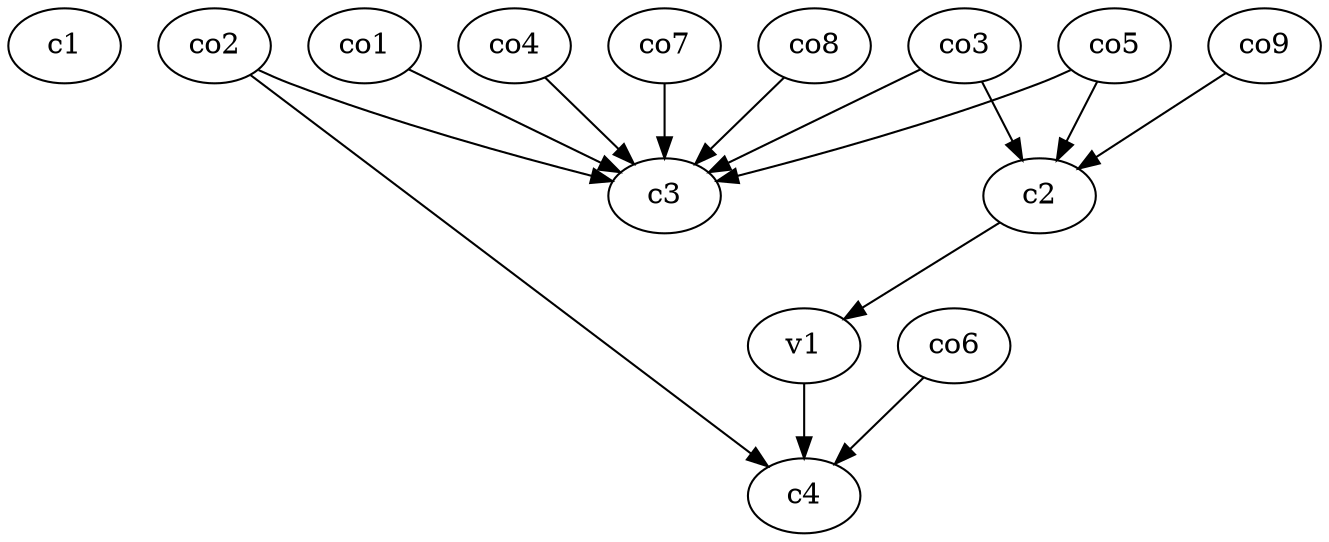 strict digraph  {
c1;
c2;
c3;
c4;
v1;
co1;
co2;
co3;
co4;
co5;
co6;
co7;
co8;
co9;
c2 -> v1  [weight=1];
v1 -> c4  [weight=1];
co1 -> c3  [weight=1];
co2 -> c4  [weight=1];
co2 -> c3  [weight=1];
co3 -> c3  [weight=1];
co3 -> c2  [weight=1];
co4 -> c3  [weight=1];
co5 -> c2  [weight=1];
co5 -> c3  [weight=1];
co6 -> c4  [weight=1];
co7 -> c3  [weight=1];
co8 -> c3  [weight=1];
co9 -> c2  [weight=1];
}
